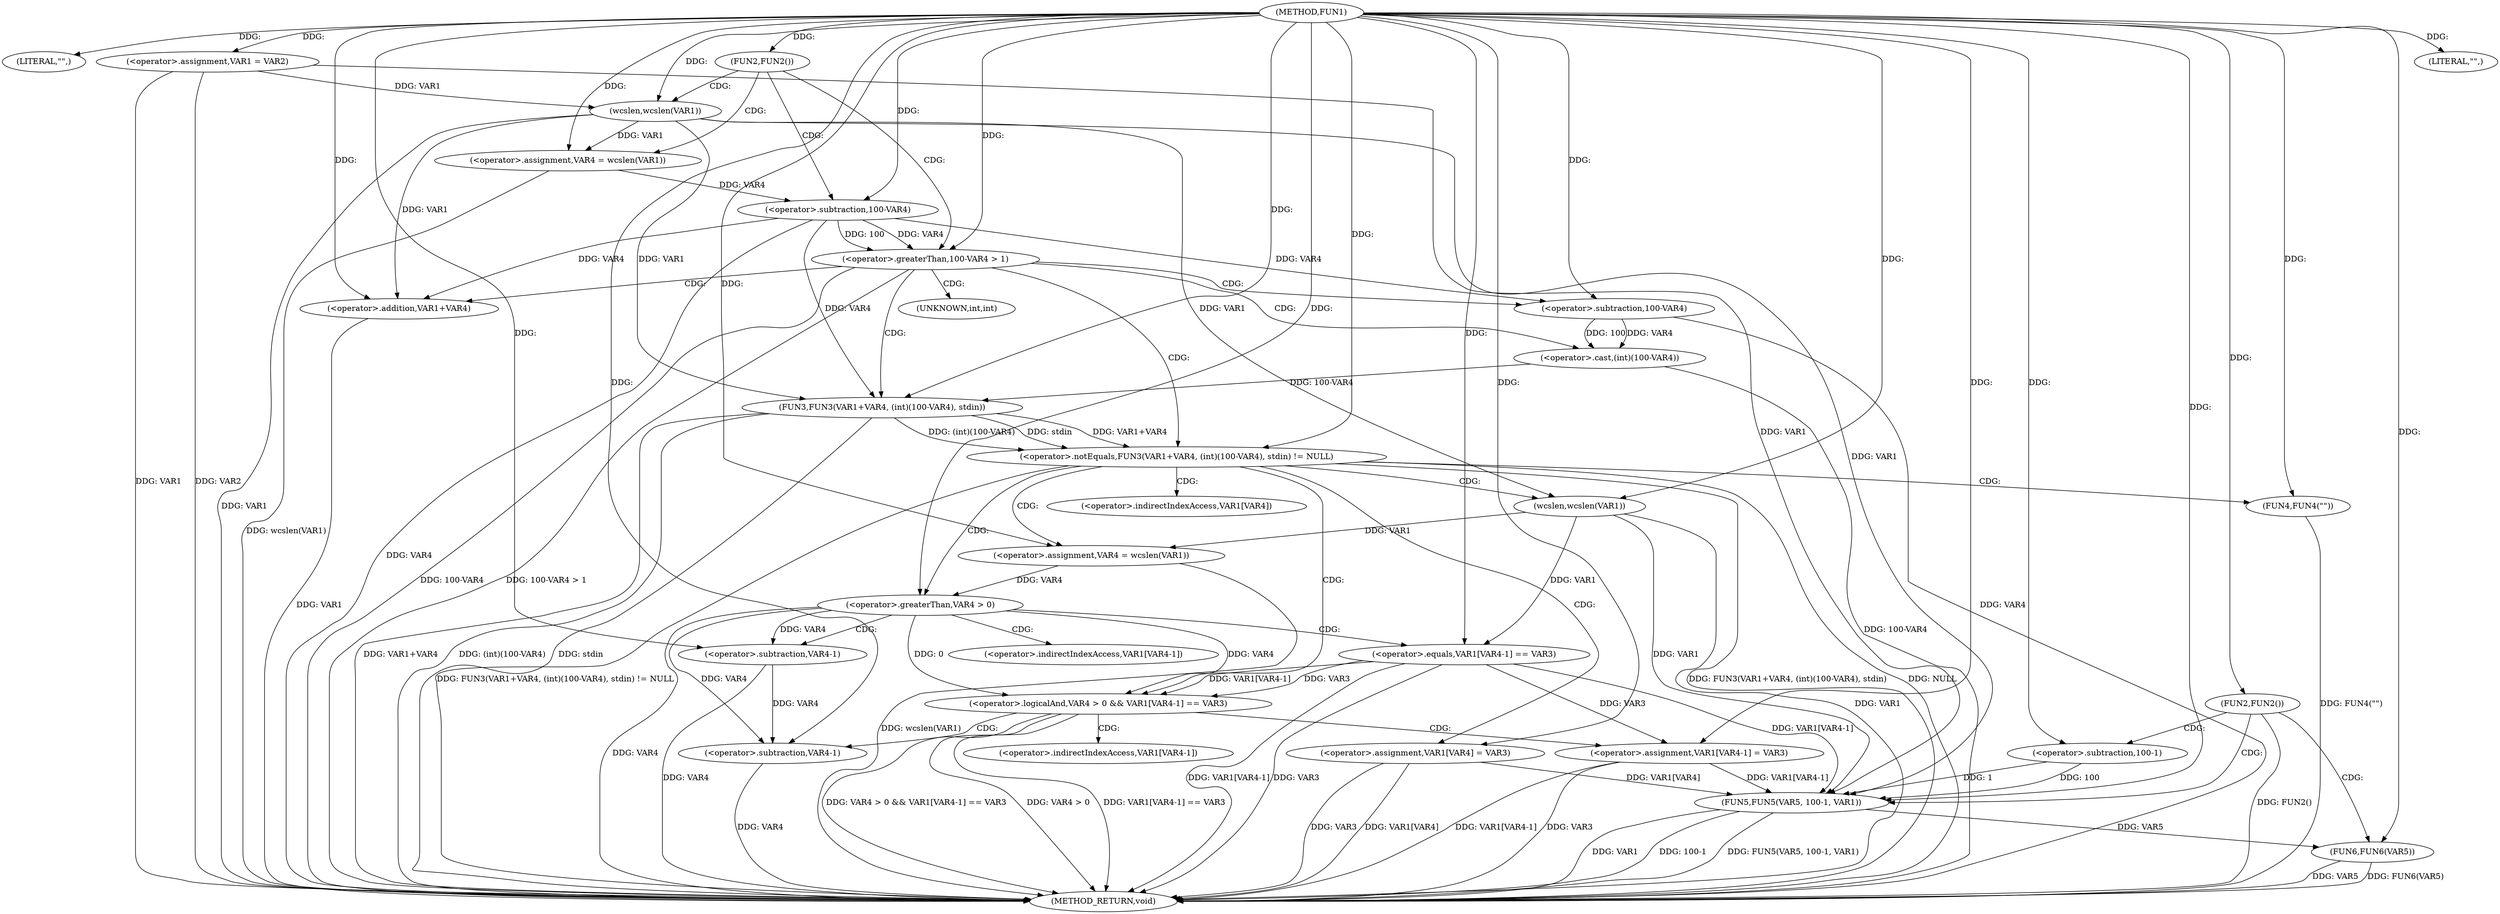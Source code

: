 digraph FUN1 {  
"1000100" [label = "(METHOD,FUN1)" ]
"1000183" [label = "(METHOD_RETURN,void)" ]
"1000103" [label = "(LITERAL,\"\",)" ]
"1000104" [label = "(<operator>.assignment,VAR1 = VAR2)" ]
"1000108" [label = "(FUN2,FUN2())" ]
"1000112" [label = "(<operator>.assignment,VAR4 = wcslen(VAR1))" ]
"1000114" [label = "(wcslen,wcslen(VAR1))" ]
"1000117" [label = "(<operator>.greaterThan,100-VAR4 > 1)" ]
"1000118" [label = "(<operator>.subtraction,100-VAR4)" ]
"1000124" [label = "(<operator>.notEquals,FUN3(VAR1+VAR4, (int)(100-VAR4), stdin) != NULL)" ]
"1000125" [label = "(FUN3,FUN3(VAR1+VAR4, (int)(100-VAR4), stdin))" ]
"1000126" [label = "(<operator>.addition,VAR1+VAR4)" ]
"1000129" [label = "(<operator>.cast,(int)(100-VAR4))" ]
"1000131" [label = "(<operator>.subtraction,100-VAR4)" ]
"1000137" [label = "(<operator>.assignment,VAR4 = wcslen(VAR1))" ]
"1000139" [label = "(wcslen,wcslen(VAR1))" ]
"1000142" [label = "(<operator>.logicalAnd,VAR4 > 0 && VAR1[VAR4-1] == VAR3)" ]
"1000143" [label = "(<operator>.greaterThan,VAR4 > 0)" ]
"1000146" [label = "(<operator>.equals,VAR1[VAR4-1] == VAR3)" ]
"1000149" [label = "(<operator>.subtraction,VAR4-1)" ]
"1000154" [label = "(<operator>.assignment,VAR1[VAR4-1] = VAR3)" ]
"1000157" [label = "(<operator>.subtraction,VAR4-1)" ]
"1000163" [label = "(FUN4,FUN4(\"\"))" ]
"1000165" [label = "(<operator>.assignment,VAR1[VAR4] = VAR3)" ]
"1000171" [label = "(FUN2,FUN2())" ]
"1000174" [label = "(LITERAL,\"\",)" ]
"1000175" [label = "(FUN5,FUN5(VAR5, 100-1, VAR1))" ]
"1000177" [label = "(<operator>.subtraction,100-1)" ]
"1000181" [label = "(FUN6,FUN6(VAR5))" ]
"1000130" [label = "(UNKNOWN,int,int)" ]
"1000147" [label = "(<operator>.indirectIndexAccess,VAR1[VAR4-1])" ]
"1000155" [label = "(<operator>.indirectIndexAccess,VAR1[VAR4-1])" ]
"1000166" [label = "(<operator>.indirectIndexAccess,VAR1[VAR4])" ]
  "1000125" -> "1000183"  [ label = "DDG: VAR1+VAR4"] 
  "1000142" -> "1000183"  [ label = "DDG: VAR4 > 0 && VAR1[VAR4-1] == VAR3"] 
  "1000124" -> "1000183"  [ label = "DDG: FUN3(VAR1+VAR4, (int)(100-VAR4), stdin)"] 
  "1000165" -> "1000183"  [ label = "DDG: VAR3"] 
  "1000104" -> "1000183"  [ label = "DDG: VAR1"] 
  "1000137" -> "1000183"  [ label = "DDG: wcslen(VAR1)"] 
  "1000181" -> "1000183"  [ label = "DDG: FUN6(VAR5)"] 
  "1000126" -> "1000183"  [ label = "DDG: VAR1"] 
  "1000117" -> "1000183"  [ label = "DDG: 100-VAR4"] 
  "1000146" -> "1000183"  [ label = "DDG: VAR1[VAR4-1]"] 
  "1000181" -> "1000183"  [ label = "DDG: VAR5"] 
  "1000117" -> "1000183"  [ label = "DDG: 100-VAR4 > 1"] 
  "1000112" -> "1000183"  [ label = "DDG: wcslen(VAR1)"] 
  "1000154" -> "1000183"  [ label = "DDG: VAR3"] 
  "1000165" -> "1000183"  [ label = "DDG: VAR1[VAR4]"] 
  "1000139" -> "1000183"  [ label = "DDG: VAR1"] 
  "1000146" -> "1000183"  [ label = "DDG: VAR3"] 
  "1000125" -> "1000183"  [ label = "DDG: (int)(100-VAR4)"] 
  "1000154" -> "1000183"  [ label = "DDG: VAR1[VAR4-1]"] 
  "1000157" -> "1000183"  [ label = "DDG: VAR4"] 
  "1000143" -> "1000183"  [ label = "DDG: VAR4"] 
  "1000125" -> "1000183"  [ label = "DDG: stdin"] 
  "1000114" -> "1000183"  [ label = "DDG: VAR1"] 
  "1000175" -> "1000183"  [ label = "DDG: VAR1"] 
  "1000131" -> "1000183"  [ label = "DDG: VAR4"] 
  "1000124" -> "1000183"  [ label = "DDG: NULL"] 
  "1000118" -> "1000183"  [ label = "DDG: VAR4"] 
  "1000142" -> "1000183"  [ label = "DDG: VAR4 > 0"] 
  "1000171" -> "1000183"  [ label = "DDG: FUN2()"] 
  "1000175" -> "1000183"  [ label = "DDG: 100-1"] 
  "1000149" -> "1000183"  [ label = "DDG: VAR4"] 
  "1000163" -> "1000183"  [ label = "DDG: FUN4(\"\")"] 
  "1000142" -> "1000183"  [ label = "DDG: VAR1[VAR4-1] == VAR3"] 
  "1000104" -> "1000183"  [ label = "DDG: VAR2"] 
  "1000175" -> "1000183"  [ label = "DDG: FUN5(VAR5, 100-1, VAR1)"] 
  "1000129" -> "1000183"  [ label = "DDG: 100-VAR4"] 
  "1000124" -> "1000183"  [ label = "DDG: FUN3(VAR1+VAR4, (int)(100-VAR4), stdin) != NULL"] 
  "1000100" -> "1000103"  [ label = "DDG: "] 
  "1000100" -> "1000104"  [ label = "DDG: "] 
  "1000100" -> "1000108"  [ label = "DDG: "] 
  "1000114" -> "1000112"  [ label = "DDG: VAR1"] 
  "1000100" -> "1000112"  [ label = "DDG: "] 
  "1000104" -> "1000114"  [ label = "DDG: VAR1"] 
  "1000100" -> "1000114"  [ label = "DDG: "] 
  "1000118" -> "1000117"  [ label = "DDG: 100"] 
  "1000118" -> "1000117"  [ label = "DDG: VAR4"] 
  "1000100" -> "1000118"  [ label = "DDG: "] 
  "1000112" -> "1000118"  [ label = "DDG: VAR4"] 
  "1000100" -> "1000117"  [ label = "DDG: "] 
  "1000125" -> "1000124"  [ label = "DDG: VAR1+VAR4"] 
  "1000125" -> "1000124"  [ label = "DDG: (int)(100-VAR4)"] 
  "1000125" -> "1000124"  [ label = "DDG: stdin"] 
  "1000114" -> "1000125"  [ label = "DDG: VAR1"] 
  "1000100" -> "1000125"  [ label = "DDG: "] 
  "1000118" -> "1000125"  [ label = "DDG: VAR4"] 
  "1000114" -> "1000126"  [ label = "DDG: VAR1"] 
  "1000100" -> "1000126"  [ label = "DDG: "] 
  "1000118" -> "1000126"  [ label = "DDG: VAR4"] 
  "1000129" -> "1000125"  [ label = "DDG: 100-VAR4"] 
  "1000131" -> "1000129"  [ label = "DDG: 100"] 
  "1000131" -> "1000129"  [ label = "DDG: VAR4"] 
  "1000100" -> "1000131"  [ label = "DDG: "] 
  "1000118" -> "1000131"  [ label = "DDG: VAR4"] 
  "1000100" -> "1000124"  [ label = "DDG: "] 
  "1000139" -> "1000137"  [ label = "DDG: VAR1"] 
  "1000100" -> "1000137"  [ label = "DDG: "] 
  "1000100" -> "1000139"  [ label = "DDG: "] 
  "1000114" -> "1000139"  [ label = "DDG: VAR1"] 
  "1000143" -> "1000142"  [ label = "DDG: VAR4"] 
  "1000143" -> "1000142"  [ label = "DDG: 0"] 
  "1000137" -> "1000143"  [ label = "DDG: VAR4"] 
  "1000100" -> "1000143"  [ label = "DDG: "] 
  "1000146" -> "1000142"  [ label = "DDG: VAR1[VAR4-1]"] 
  "1000146" -> "1000142"  [ label = "DDG: VAR3"] 
  "1000139" -> "1000146"  [ label = "DDG: VAR1"] 
  "1000143" -> "1000149"  [ label = "DDG: VAR4"] 
  "1000100" -> "1000149"  [ label = "DDG: "] 
  "1000100" -> "1000146"  [ label = "DDG: "] 
  "1000146" -> "1000154"  [ label = "DDG: VAR3"] 
  "1000100" -> "1000154"  [ label = "DDG: "] 
  "1000143" -> "1000157"  [ label = "DDG: VAR4"] 
  "1000149" -> "1000157"  [ label = "DDG: VAR4"] 
  "1000100" -> "1000157"  [ label = "DDG: "] 
  "1000100" -> "1000163"  [ label = "DDG: "] 
  "1000100" -> "1000165"  [ label = "DDG: "] 
  "1000100" -> "1000171"  [ label = "DDG: "] 
  "1000100" -> "1000174"  [ label = "DDG: "] 
  "1000100" -> "1000175"  [ label = "DDG: "] 
  "1000177" -> "1000175"  [ label = "DDG: 100"] 
  "1000177" -> "1000175"  [ label = "DDG: 1"] 
  "1000100" -> "1000177"  [ label = "DDG: "] 
  "1000104" -> "1000175"  [ label = "DDG: VAR1"] 
  "1000154" -> "1000175"  [ label = "DDG: VAR1[VAR4-1]"] 
  "1000114" -> "1000175"  [ label = "DDG: VAR1"] 
  "1000146" -> "1000175"  [ label = "DDG: VAR1[VAR4-1]"] 
  "1000165" -> "1000175"  [ label = "DDG: VAR1[VAR4]"] 
  "1000139" -> "1000175"  [ label = "DDG: VAR1"] 
  "1000175" -> "1000181"  [ label = "DDG: VAR5"] 
  "1000100" -> "1000181"  [ label = "DDG: "] 
  "1000108" -> "1000117"  [ label = "CDG: "] 
  "1000108" -> "1000114"  [ label = "CDG: "] 
  "1000108" -> "1000118"  [ label = "CDG: "] 
  "1000108" -> "1000112"  [ label = "CDG: "] 
  "1000117" -> "1000125"  [ label = "CDG: "] 
  "1000117" -> "1000131"  [ label = "CDG: "] 
  "1000117" -> "1000126"  [ label = "CDG: "] 
  "1000117" -> "1000129"  [ label = "CDG: "] 
  "1000117" -> "1000124"  [ label = "CDG: "] 
  "1000117" -> "1000130"  [ label = "CDG: "] 
  "1000124" -> "1000142"  [ label = "CDG: "] 
  "1000124" -> "1000166"  [ label = "CDG: "] 
  "1000124" -> "1000139"  [ label = "CDG: "] 
  "1000124" -> "1000165"  [ label = "CDG: "] 
  "1000124" -> "1000163"  [ label = "CDG: "] 
  "1000124" -> "1000143"  [ label = "CDG: "] 
  "1000124" -> "1000137"  [ label = "CDG: "] 
  "1000142" -> "1000157"  [ label = "CDG: "] 
  "1000142" -> "1000155"  [ label = "CDG: "] 
  "1000142" -> "1000154"  [ label = "CDG: "] 
  "1000143" -> "1000149"  [ label = "CDG: "] 
  "1000143" -> "1000147"  [ label = "CDG: "] 
  "1000143" -> "1000146"  [ label = "CDG: "] 
  "1000171" -> "1000175"  [ label = "CDG: "] 
  "1000171" -> "1000177"  [ label = "CDG: "] 
  "1000171" -> "1000181"  [ label = "CDG: "] 
}
